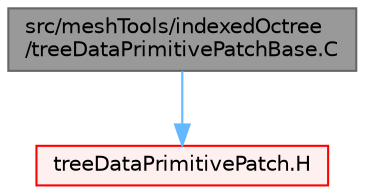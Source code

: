 digraph "src/meshTools/indexedOctree/treeDataPrimitivePatchBase.C"
{
 // LATEX_PDF_SIZE
  bgcolor="transparent";
  edge [fontname=Helvetica,fontsize=10,labelfontname=Helvetica,labelfontsize=10];
  node [fontname=Helvetica,fontsize=10,shape=box,height=0.2,width=0.4];
  Node1 [id="Node000001",label="src/meshTools/indexedOctree\l/treeDataPrimitivePatchBase.C",height=0.2,width=0.4,color="gray40", fillcolor="grey60", style="filled", fontcolor="black",tooltip=" "];
  Node1 -> Node2 [id="edge1_Node000001_Node000002",color="steelblue1",style="solid",tooltip=" "];
  Node2 [id="Node000002",label="treeDataPrimitivePatch.H",height=0.2,width=0.4,color="red", fillcolor="#FFF0F0", style="filled",URL="$treeDataPrimitivePatch_8H.html",tooltip=" "];
}
